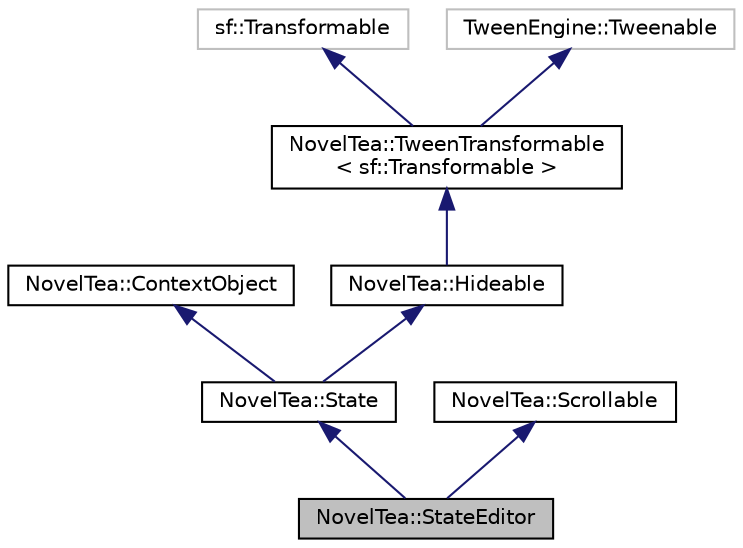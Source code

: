 digraph "NovelTea::StateEditor"
{
 // LATEX_PDF_SIZE
  bgcolor="transparent";
  edge [fontname="Helvetica",fontsize="10",labelfontname="Helvetica",labelfontsize="10"];
  node [fontname="Helvetica",fontsize="10",shape=record];
  Node1 [label="NovelTea::StateEditor",height=0.2,width=0.4,color="black", fillcolor="grey75", style="filled", fontcolor="black",tooltip=" "];
  Node2 -> Node1 [dir="back",color="midnightblue",fontsize="10",style="solid",fontname="Helvetica"];
  Node2 [label="NovelTea::State",height=0.2,width=0.4,color="black",URL="$class_novel_tea_1_1_state.htm",tooltip=" "];
  Node3 -> Node2 [dir="back",color="midnightblue",fontsize="10",style="solid",fontname="Helvetica"];
  Node3 [label="NovelTea::ContextObject",height=0.2,width=0.4,color="black",URL="$class_novel_tea_1_1_context_object.htm",tooltip=" "];
  Node4 -> Node2 [dir="back",color="midnightblue",fontsize="10",style="solid",fontname="Helvetica"];
  Node4 [label="NovelTea::Hideable",height=0.2,width=0.4,color="black",URL="$class_novel_tea_1_1_hideable.htm",tooltip=" "];
  Node5 -> Node4 [dir="back",color="midnightblue",fontsize="10",style="solid",fontname="Helvetica"];
  Node5 [label="NovelTea::TweenTransformable\l\< sf::Transformable \>",height=0.2,width=0.4,color="black",URL="$class_novel_tea_1_1_tween_transformable.htm",tooltip=" "];
  Node6 -> Node5 [dir="back",color="midnightblue",fontsize="10",style="solid",fontname="Helvetica"];
  Node6 [label="sf::Transformable",height=0.2,width=0.4,color="grey75",tooltip=" "];
  Node7 -> Node5 [dir="back",color="midnightblue",fontsize="10",style="solid",fontname="Helvetica"];
  Node7 [label="TweenEngine::Tweenable",height=0.2,width=0.4,color="grey75",tooltip=" "];
  Node8 -> Node1 [dir="back",color="midnightblue",fontsize="10",style="solid",fontname="Helvetica"];
  Node8 [label="NovelTea::Scrollable",height=0.2,width=0.4,color="black",URL="$class_novel_tea_1_1_scrollable.htm",tooltip=" "];
}
